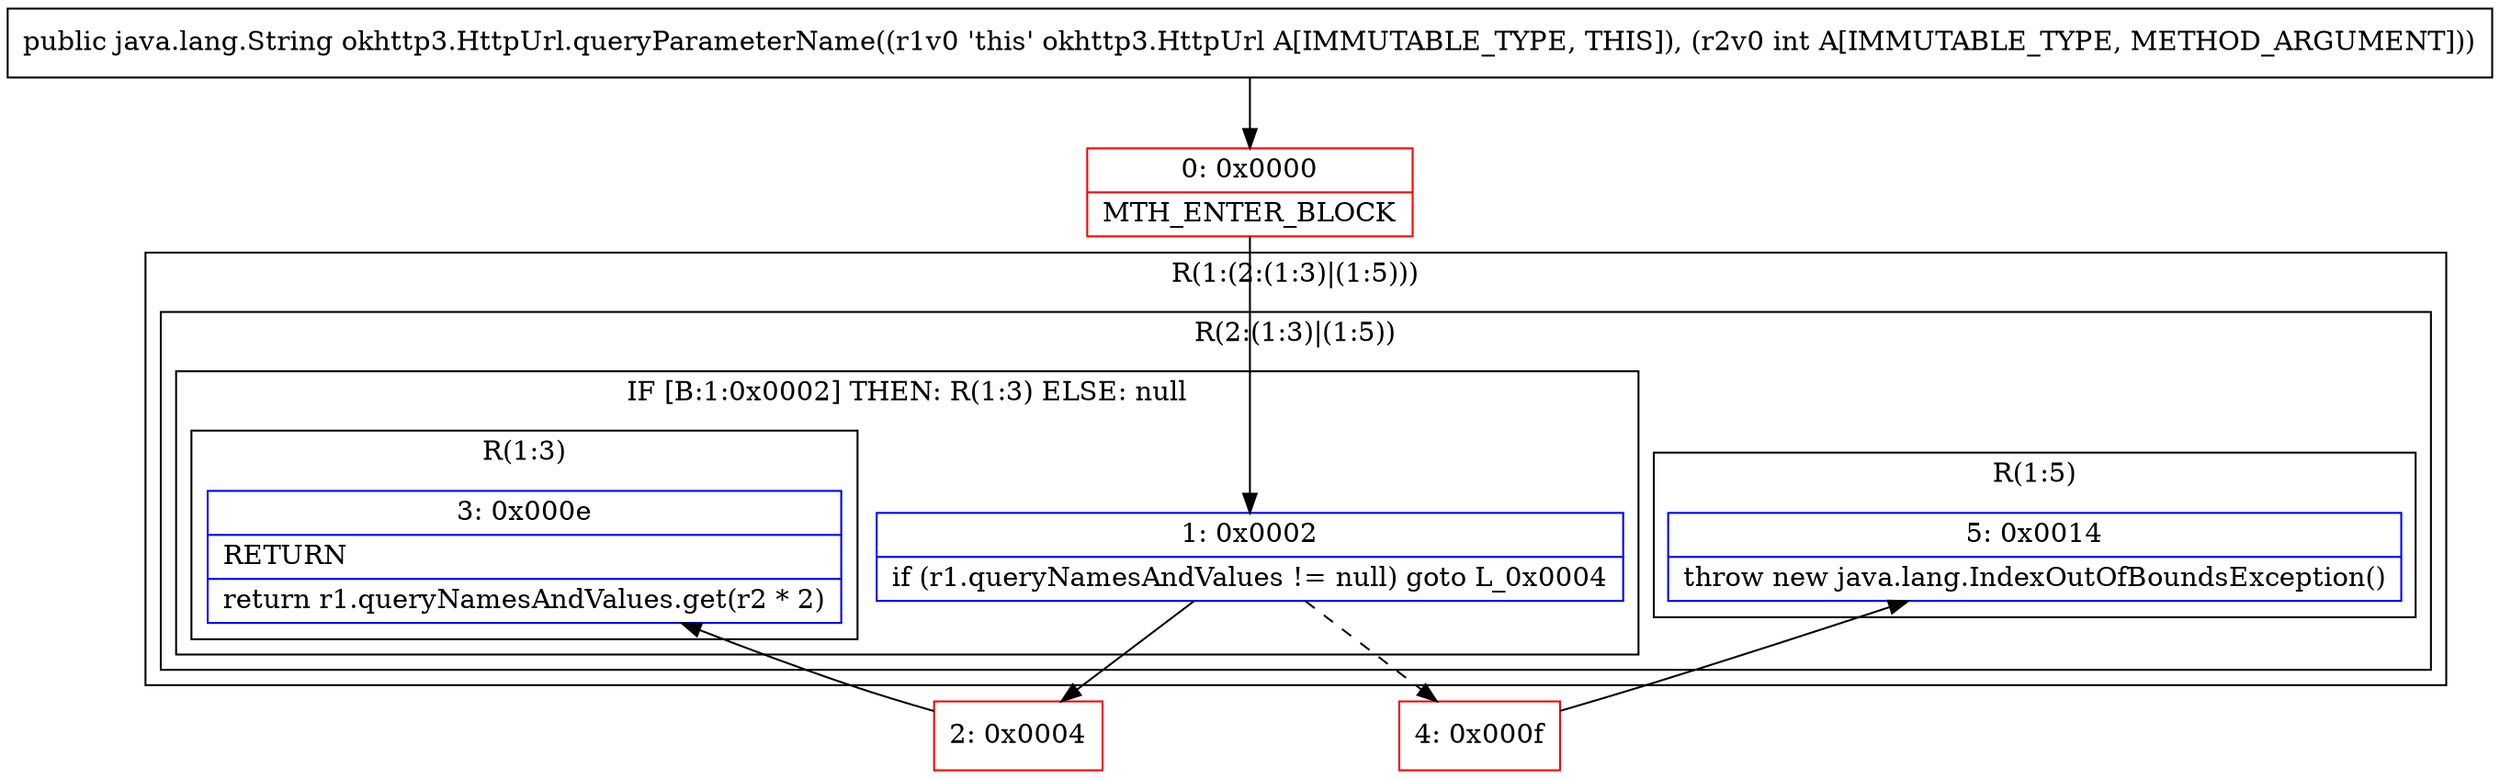 digraph "CFG forokhttp3.HttpUrl.queryParameterName(I)Ljava\/lang\/String;" {
subgraph cluster_Region_1510201216 {
label = "R(1:(2:(1:3)|(1:5)))";
node [shape=record,color=blue];
subgraph cluster_Region_914179849 {
label = "R(2:(1:3)|(1:5))";
node [shape=record,color=blue];
subgraph cluster_IfRegion_1521456459 {
label = "IF [B:1:0x0002] THEN: R(1:3) ELSE: null";
node [shape=record,color=blue];
Node_1 [shape=record,label="{1\:\ 0x0002|if (r1.queryNamesAndValues != null) goto L_0x0004\l}"];
subgraph cluster_Region_1629339491 {
label = "R(1:3)";
node [shape=record,color=blue];
Node_3 [shape=record,label="{3\:\ 0x000e|RETURN\l|return r1.queryNamesAndValues.get(r2 * 2)\l}"];
}
}
subgraph cluster_Region_627497751 {
label = "R(1:5)";
node [shape=record,color=blue];
Node_5 [shape=record,label="{5\:\ 0x0014|throw new java.lang.IndexOutOfBoundsException()\l}"];
}
}
}
Node_0 [shape=record,color=red,label="{0\:\ 0x0000|MTH_ENTER_BLOCK\l}"];
Node_2 [shape=record,color=red,label="{2\:\ 0x0004}"];
Node_4 [shape=record,color=red,label="{4\:\ 0x000f}"];
MethodNode[shape=record,label="{public java.lang.String okhttp3.HttpUrl.queryParameterName((r1v0 'this' okhttp3.HttpUrl A[IMMUTABLE_TYPE, THIS]), (r2v0 int A[IMMUTABLE_TYPE, METHOD_ARGUMENT])) }"];
MethodNode -> Node_0;
Node_1 -> Node_2;
Node_1 -> Node_4[style=dashed];
Node_0 -> Node_1;
Node_2 -> Node_3;
Node_4 -> Node_5;
}

